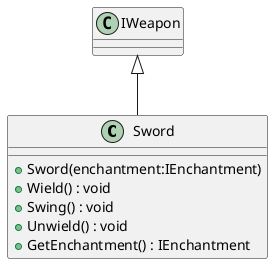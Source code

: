 @startuml
class Sword {
    + Sword(enchantment:IEnchantment)
    + Wield() : void
    + Swing() : void
    + Unwield() : void
    + GetEnchantment() : IEnchantment
}
IWeapon <|-- Sword
@enduml
